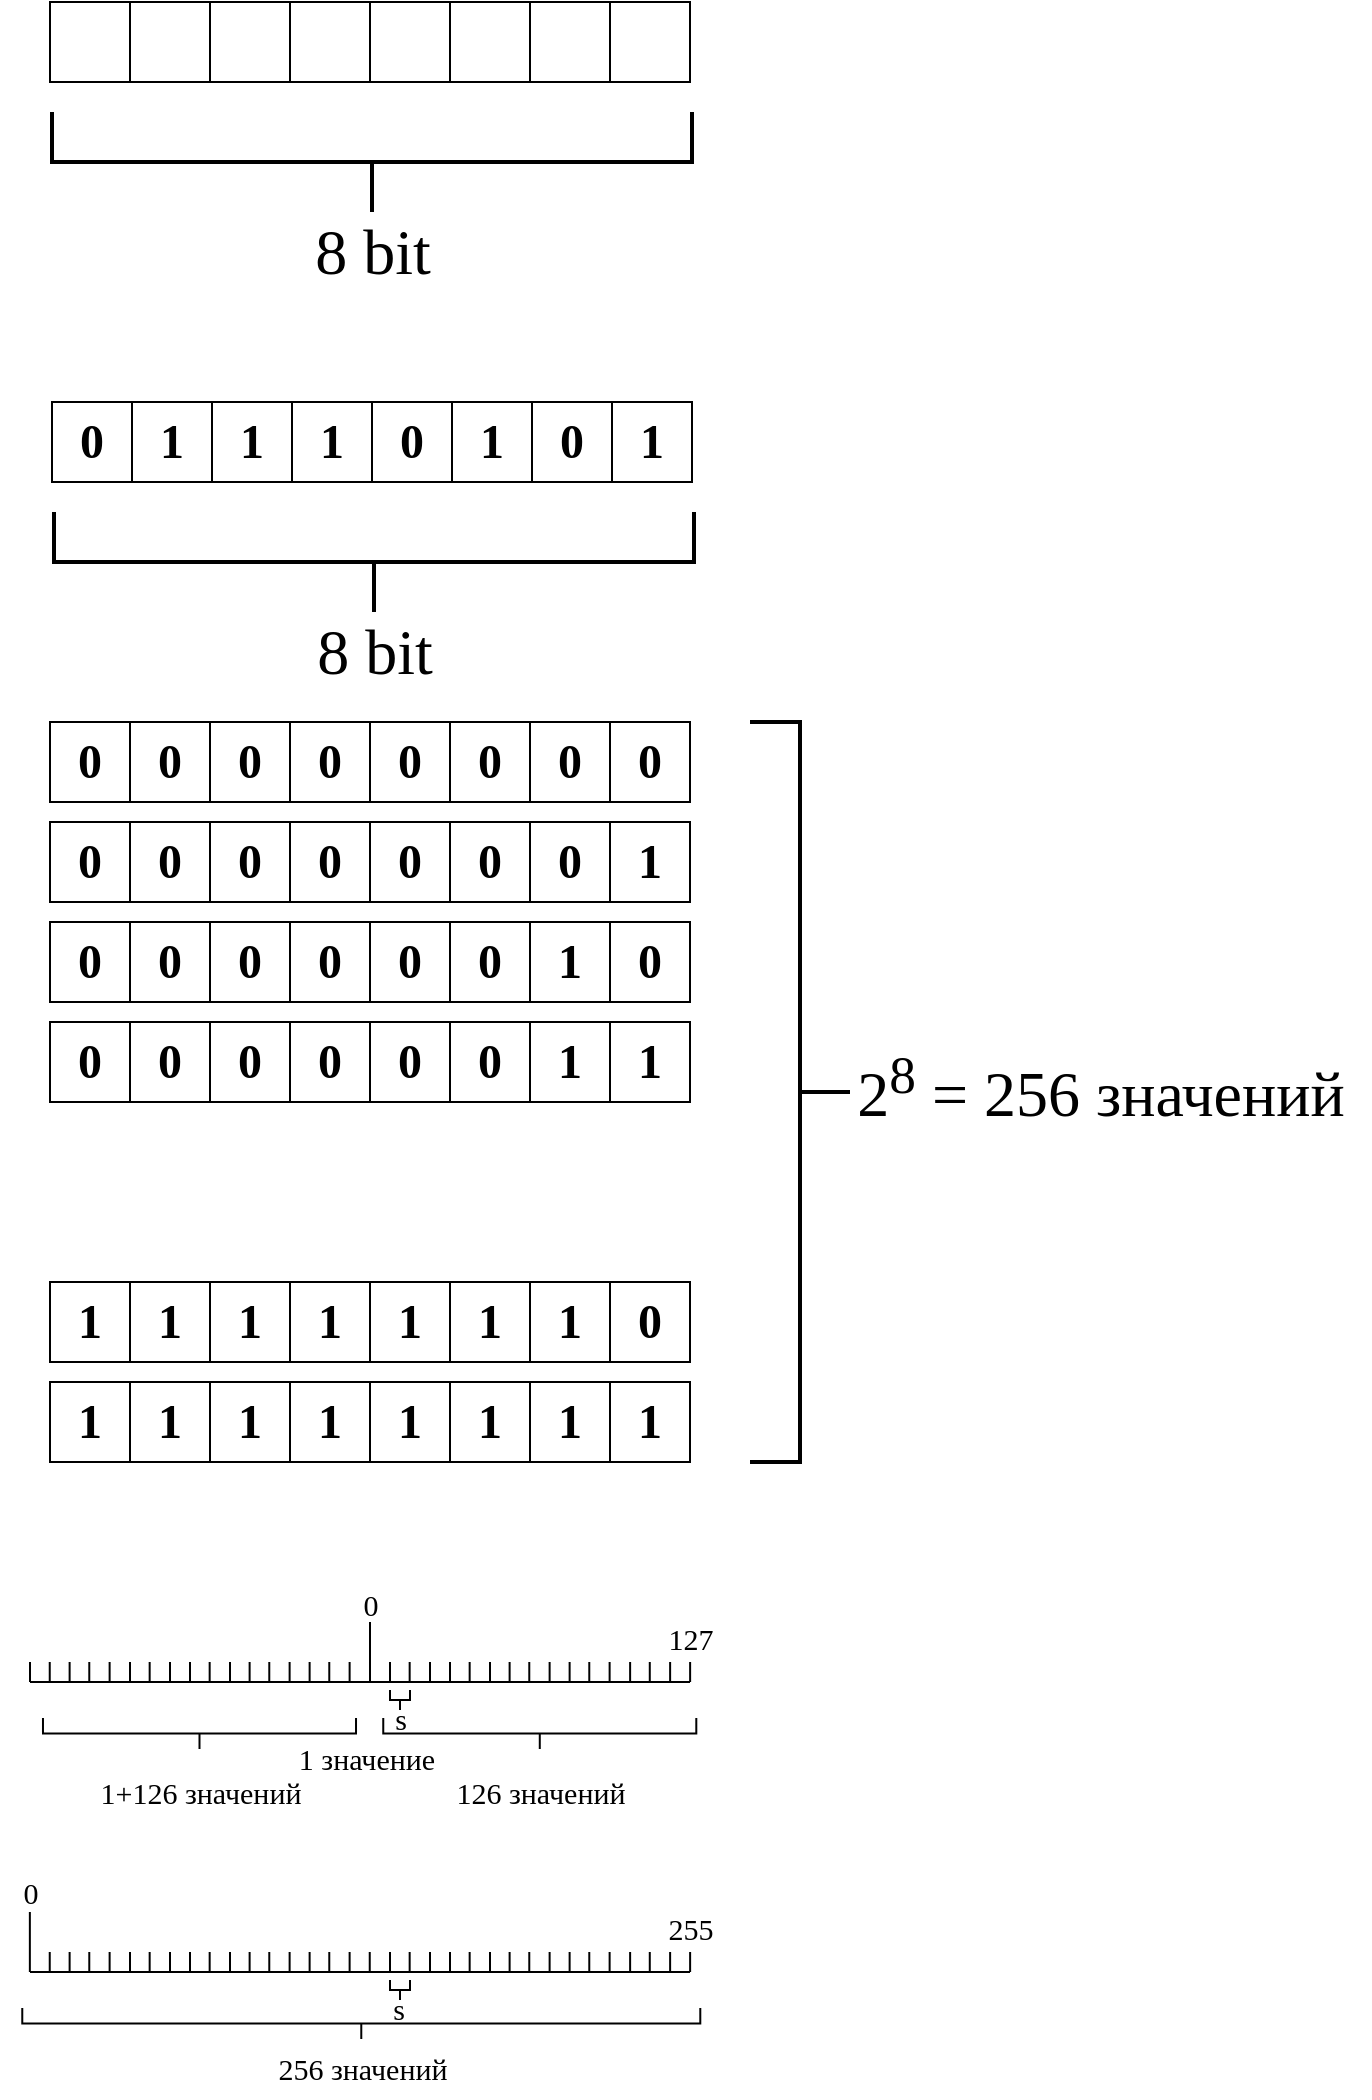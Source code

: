 <mxfile version="21.2.1" type="github">
  <diagram name="Страница 1" id="YU4rT2BQDVCnx75VAOzf">
    <mxGraphModel dx="1050" dy="549" grid="1" gridSize="10" guides="1" tooltips="1" connect="1" arrows="1" fold="1" page="1" pageScale="1" pageWidth="827" pageHeight="1169" math="0" shadow="0">
      <root>
        <mxCell id="0" />
        <mxCell id="1" parent="0" />
        <mxCell id="FS0_7F0JS-OHy-g84_Uk-1" value="" style="whiteSpace=wrap;html=1;aspect=fixed;" parent="1" vertex="1">
          <mxGeometry x="80" y="80" width="40" height="40" as="geometry" />
        </mxCell>
        <mxCell id="FS0_7F0JS-OHy-g84_Uk-2" value="" style="whiteSpace=wrap;html=1;aspect=fixed;" parent="1" vertex="1">
          <mxGeometry x="120" y="80" width="40" height="40" as="geometry" />
        </mxCell>
        <mxCell id="FS0_7F0JS-OHy-g84_Uk-3" value="" style="whiteSpace=wrap;html=1;aspect=fixed;" parent="1" vertex="1">
          <mxGeometry x="160" y="80" width="40" height="40" as="geometry" />
        </mxCell>
        <mxCell id="FS0_7F0JS-OHy-g84_Uk-4" value="" style="whiteSpace=wrap;html=1;aspect=fixed;" parent="1" vertex="1">
          <mxGeometry x="200" y="80" width="40" height="40" as="geometry" />
        </mxCell>
        <mxCell id="FS0_7F0JS-OHy-g84_Uk-5" value="" style="whiteSpace=wrap;html=1;aspect=fixed;" parent="1" vertex="1">
          <mxGeometry x="240" y="80" width="40" height="40" as="geometry" />
        </mxCell>
        <mxCell id="FS0_7F0JS-OHy-g84_Uk-6" value="" style="whiteSpace=wrap;html=1;aspect=fixed;" parent="1" vertex="1">
          <mxGeometry x="280" y="80" width="40" height="40" as="geometry" />
        </mxCell>
        <mxCell id="FS0_7F0JS-OHy-g84_Uk-7" value="" style="whiteSpace=wrap;html=1;aspect=fixed;" parent="1" vertex="1">
          <mxGeometry x="320" y="80" width="40" height="40" as="geometry" />
        </mxCell>
        <mxCell id="FS0_7F0JS-OHy-g84_Uk-8" value="" style="whiteSpace=wrap;html=1;aspect=fixed;" parent="1" vertex="1">
          <mxGeometry x="360" y="80" width="40" height="40" as="geometry" />
        </mxCell>
        <mxCell id="FS0_7F0JS-OHy-g84_Uk-9" value="" style="strokeWidth=2;html=1;shape=mxgraph.flowchart.annotation_2;align=left;labelPosition=right;pointerEvents=1;rotation=-90;" parent="1" vertex="1">
          <mxGeometry x="216" width="50" height="320" as="geometry" />
        </mxCell>
        <mxCell id="FS0_7F0JS-OHy-g84_Uk-10" value="&lt;font style=&quot;font-size: 32px;&quot; data-font-src=&quot;https://fonts.googleapis.com/css?family=Open+Saus&quot; face=&quot;Open Saus&quot;&gt;8 bit&lt;/font&gt;" style="text;html=1;align=center;verticalAlign=middle;resizable=0;points=[];autosize=1;strokeColor=none;fillColor=none;" parent="1" vertex="1">
          <mxGeometry x="201" y="180" width="80" height="50" as="geometry" />
        </mxCell>
        <mxCell id="FS0_7F0JS-OHy-g84_Uk-11" value="0" style="whiteSpace=wrap;html=1;aspect=fixed;fontFamily=Open Saus;fontSource=https%3A%2F%2Ffonts.googleapis.com%2Fcss%3Ffamily%3DOpen%2BSaus;fontSize=24;fontStyle=1" parent="1" vertex="1">
          <mxGeometry x="81" y="280" width="40" height="40" as="geometry" />
        </mxCell>
        <mxCell id="FS0_7F0JS-OHy-g84_Uk-12" value="1" style="whiteSpace=wrap;html=1;aspect=fixed;fontFamily=Open Saus;fontSource=https%3A%2F%2Ffonts.googleapis.com%2Fcss%3Ffamily%3DOpen%2BSaus;fontSize=24;fontStyle=1" parent="1" vertex="1">
          <mxGeometry x="121" y="280" width="40" height="40" as="geometry" />
        </mxCell>
        <mxCell id="FS0_7F0JS-OHy-g84_Uk-13" value="1" style="whiteSpace=wrap;html=1;aspect=fixed;fontFamily=Open Saus;fontSource=https%3A%2F%2Ffonts.googleapis.com%2Fcss%3Ffamily%3DOpen%2BSaus;fontSize=24;fontStyle=1" parent="1" vertex="1">
          <mxGeometry x="161" y="280" width="40" height="40" as="geometry" />
        </mxCell>
        <mxCell id="FS0_7F0JS-OHy-g84_Uk-14" value="1" style="whiteSpace=wrap;html=1;aspect=fixed;fontFamily=Open Saus;fontSource=https%3A%2F%2Ffonts.googleapis.com%2Fcss%3Ffamily%3DOpen%2BSaus;fontSize=24;fontStyle=1" parent="1" vertex="1">
          <mxGeometry x="201" y="280" width="40" height="40" as="geometry" />
        </mxCell>
        <mxCell id="FS0_7F0JS-OHy-g84_Uk-15" value="0" style="whiteSpace=wrap;html=1;aspect=fixed;fontFamily=Open Saus;fontSource=https%3A%2F%2Ffonts.googleapis.com%2Fcss%3Ffamily%3DOpen%2BSaus;fontSize=24;fontStyle=1" parent="1" vertex="1">
          <mxGeometry x="241" y="280" width="40" height="40" as="geometry" />
        </mxCell>
        <mxCell id="FS0_7F0JS-OHy-g84_Uk-16" value="1" style="whiteSpace=wrap;html=1;aspect=fixed;fontFamily=Open Saus;fontSource=https%3A%2F%2Ffonts.googleapis.com%2Fcss%3Ffamily%3DOpen%2BSaus;fontSize=24;fontStyle=1" parent="1" vertex="1">
          <mxGeometry x="281" y="280" width="40" height="40" as="geometry" />
        </mxCell>
        <mxCell id="FS0_7F0JS-OHy-g84_Uk-17" value="0" style="whiteSpace=wrap;html=1;aspect=fixed;fontFamily=Open Saus;fontSource=https%3A%2F%2Ffonts.googleapis.com%2Fcss%3Ffamily%3DOpen%2BSaus;fontSize=24;fontStyle=1" parent="1" vertex="1">
          <mxGeometry x="321" y="280" width="40" height="40" as="geometry" />
        </mxCell>
        <mxCell id="FS0_7F0JS-OHy-g84_Uk-18" value="1" style="whiteSpace=wrap;html=1;aspect=fixed;fontFamily=Open Saus;fontSource=https%3A%2F%2Ffonts.googleapis.com%2Fcss%3Ffamily%3DOpen%2BSaus;fontSize=24;fontStyle=1" parent="1" vertex="1">
          <mxGeometry x="361" y="280" width="40" height="40" as="geometry" />
        </mxCell>
        <mxCell id="FS0_7F0JS-OHy-g84_Uk-19" value="" style="strokeWidth=2;html=1;shape=mxgraph.flowchart.annotation_2;align=left;labelPosition=right;pointerEvents=1;rotation=-90;" parent="1" vertex="1">
          <mxGeometry x="217" y="200" width="50" height="320" as="geometry" />
        </mxCell>
        <mxCell id="FS0_7F0JS-OHy-g84_Uk-20" value="&lt;font style=&quot;font-size: 32px;&quot; data-font-src=&quot;https://fonts.googleapis.com/css?family=Open+Saus&quot; face=&quot;Open Saus&quot;&gt;8 bit&lt;/font&gt;" style="text;html=1;align=center;verticalAlign=middle;resizable=0;points=[];autosize=1;strokeColor=none;fillColor=none;" parent="1" vertex="1">
          <mxGeometry x="202" y="380" width="80" height="50" as="geometry" />
        </mxCell>
        <mxCell id="FS0_7F0JS-OHy-g84_Uk-21" value="0" style="whiteSpace=wrap;html=1;aspect=fixed;fontFamily=Open Saus;fontSource=https%3A%2F%2Ffonts.googleapis.com%2Fcss%3Ffamily%3DOpen%2BSaus;fontSize=24;fontStyle=1" parent="1" vertex="1">
          <mxGeometry x="80" y="440" width="40" height="40" as="geometry" />
        </mxCell>
        <mxCell id="FS0_7F0JS-OHy-g84_Uk-22" value="0" style="whiteSpace=wrap;html=1;aspect=fixed;fontFamily=Open Saus;fontSource=https%3A%2F%2Ffonts.googleapis.com%2Fcss%3Ffamily%3DOpen%2BSaus;fontSize=24;fontStyle=1" parent="1" vertex="1">
          <mxGeometry x="120" y="440" width="40" height="40" as="geometry" />
        </mxCell>
        <mxCell id="FS0_7F0JS-OHy-g84_Uk-23" value="0" style="whiteSpace=wrap;html=1;aspect=fixed;fontFamily=Open Saus;fontSource=https%3A%2F%2Ffonts.googleapis.com%2Fcss%3Ffamily%3DOpen%2BSaus;fontSize=24;fontStyle=1" parent="1" vertex="1">
          <mxGeometry x="160" y="440" width="40" height="40" as="geometry" />
        </mxCell>
        <mxCell id="FS0_7F0JS-OHy-g84_Uk-24" value="0" style="whiteSpace=wrap;html=1;aspect=fixed;fontFamily=Open Saus;fontSource=https%3A%2F%2Ffonts.googleapis.com%2Fcss%3Ffamily%3DOpen%2BSaus;fontSize=24;fontStyle=1" parent="1" vertex="1">
          <mxGeometry x="200" y="440" width="40" height="40" as="geometry" />
        </mxCell>
        <mxCell id="FS0_7F0JS-OHy-g84_Uk-25" value="0" style="whiteSpace=wrap;html=1;aspect=fixed;fontFamily=Open Saus;fontSource=https%3A%2F%2Ffonts.googleapis.com%2Fcss%3Ffamily%3DOpen%2BSaus;fontSize=24;fontStyle=1" parent="1" vertex="1">
          <mxGeometry x="240" y="440" width="40" height="40" as="geometry" />
        </mxCell>
        <mxCell id="FS0_7F0JS-OHy-g84_Uk-26" value="0" style="whiteSpace=wrap;html=1;aspect=fixed;fontFamily=Open Saus;fontSource=https%3A%2F%2Ffonts.googleapis.com%2Fcss%3Ffamily%3DOpen%2BSaus;fontSize=24;fontStyle=1" parent="1" vertex="1">
          <mxGeometry x="280" y="440" width="40" height="40" as="geometry" />
        </mxCell>
        <mxCell id="FS0_7F0JS-OHy-g84_Uk-27" value="0" style="whiteSpace=wrap;html=1;aspect=fixed;fontFamily=Open Saus;fontSource=https%3A%2F%2Ffonts.googleapis.com%2Fcss%3Ffamily%3DOpen%2BSaus;fontSize=24;fontStyle=1" parent="1" vertex="1">
          <mxGeometry x="320" y="440" width="40" height="40" as="geometry" />
        </mxCell>
        <mxCell id="FS0_7F0JS-OHy-g84_Uk-28" value="0" style="whiteSpace=wrap;html=1;aspect=fixed;fontFamily=Open Saus;fontSource=https%3A%2F%2Ffonts.googleapis.com%2Fcss%3Ffamily%3DOpen%2BSaus;fontSize=24;fontStyle=1" parent="1" vertex="1">
          <mxGeometry x="360" y="440" width="40" height="40" as="geometry" />
        </mxCell>
        <mxCell id="FS0_7F0JS-OHy-g84_Uk-29" value="0" style="whiteSpace=wrap;html=1;aspect=fixed;fontFamily=Open Saus;fontSource=https%3A%2F%2Ffonts.googleapis.com%2Fcss%3Ffamily%3DOpen%2BSaus;fontSize=24;fontStyle=1" parent="1" vertex="1">
          <mxGeometry x="80" y="490" width="40" height="40" as="geometry" />
        </mxCell>
        <mxCell id="FS0_7F0JS-OHy-g84_Uk-30" value="0" style="whiteSpace=wrap;html=1;aspect=fixed;fontFamily=Open Saus;fontSource=https%3A%2F%2Ffonts.googleapis.com%2Fcss%3Ffamily%3DOpen%2BSaus;fontSize=24;fontStyle=1" parent="1" vertex="1">
          <mxGeometry x="120" y="490" width="40" height="40" as="geometry" />
        </mxCell>
        <mxCell id="FS0_7F0JS-OHy-g84_Uk-31" value="0" style="whiteSpace=wrap;html=1;aspect=fixed;fontFamily=Open Saus;fontSource=https%3A%2F%2Ffonts.googleapis.com%2Fcss%3Ffamily%3DOpen%2BSaus;fontSize=24;fontStyle=1" parent="1" vertex="1">
          <mxGeometry x="160" y="490" width="40" height="40" as="geometry" />
        </mxCell>
        <mxCell id="FS0_7F0JS-OHy-g84_Uk-32" value="0" style="whiteSpace=wrap;html=1;aspect=fixed;fontFamily=Open Saus;fontSource=https%3A%2F%2Ffonts.googleapis.com%2Fcss%3Ffamily%3DOpen%2BSaus;fontSize=24;fontStyle=1" parent="1" vertex="1">
          <mxGeometry x="200" y="490" width="40" height="40" as="geometry" />
        </mxCell>
        <mxCell id="FS0_7F0JS-OHy-g84_Uk-33" value="0" style="whiteSpace=wrap;html=1;aspect=fixed;fontFamily=Open Saus;fontSource=https%3A%2F%2Ffonts.googleapis.com%2Fcss%3Ffamily%3DOpen%2BSaus;fontSize=24;fontStyle=1" parent="1" vertex="1">
          <mxGeometry x="240" y="490" width="40" height="40" as="geometry" />
        </mxCell>
        <mxCell id="FS0_7F0JS-OHy-g84_Uk-34" value="0" style="whiteSpace=wrap;html=1;aspect=fixed;fontFamily=Open Saus;fontSource=https%3A%2F%2Ffonts.googleapis.com%2Fcss%3Ffamily%3DOpen%2BSaus;fontSize=24;fontStyle=1" parent="1" vertex="1">
          <mxGeometry x="280" y="490" width="40" height="40" as="geometry" />
        </mxCell>
        <mxCell id="FS0_7F0JS-OHy-g84_Uk-35" value="0" style="whiteSpace=wrap;html=1;aspect=fixed;fontFamily=Open Saus;fontSource=https%3A%2F%2Ffonts.googleapis.com%2Fcss%3Ffamily%3DOpen%2BSaus;fontSize=24;fontStyle=1" parent="1" vertex="1">
          <mxGeometry x="320" y="490" width="40" height="40" as="geometry" />
        </mxCell>
        <mxCell id="FS0_7F0JS-OHy-g84_Uk-36" value="1" style="whiteSpace=wrap;html=1;aspect=fixed;fontFamily=Open Saus;fontSource=https%3A%2F%2Ffonts.googleapis.com%2Fcss%3Ffamily%3DOpen%2BSaus;fontSize=24;fontStyle=1" parent="1" vertex="1">
          <mxGeometry x="360" y="490" width="40" height="40" as="geometry" />
        </mxCell>
        <mxCell id="FS0_7F0JS-OHy-g84_Uk-37" value="0" style="whiteSpace=wrap;html=1;aspect=fixed;fontFamily=Open Saus;fontSource=https%3A%2F%2Ffonts.googleapis.com%2Fcss%3Ffamily%3DOpen%2BSaus;fontSize=24;fontStyle=1" parent="1" vertex="1">
          <mxGeometry x="80" y="540" width="40" height="40" as="geometry" />
        </mxCell>
        <mxCell id="FS0_7F0JS-OHy-g84_Uk-38" value="0" style="whiteSpace=wrap;html=1;aspect=fixed;fontFamily=Open Saus;fontSource=https%3A%2F%2Ffonts.googleapis.com%2Fcss%3Ffamily%3DOpen%2BSaus;fontSize=24;fontStyle=1" parent="1" vertex="1">
          <mxGeometry x="120" y="540" width="40" height="40" as="geometry" />
        </mxCell>
        <mxCell id="FS0_7F0JS-OHy-g84_Uk-39" value="0" style="whiteSpace=wrap;html=1;aspect=fixed;fontFamily=Open Saus;fontSource=https%3A%2F%2Ffonts.googleapis.com%2Fcss%3Ffamily%3DOpen%2BSaus;fontSize=24;fontStyle=1" parent="1" vertex="1">
          <mxGeometry x="160" y="540" width="40" height="40" as="geometry" />
        </mxCell>
        <mxCell id="FS0_7F0JS-OHy-g84_Uk-40" value="0" style="whiteSpace=wrap;html=1;aspect=fixed;fontFamily=Open Saus;fontSource=https%3A%2F%2Ffonts.googleapis.com%2Fcss%3Ffamily%3DOpen%2BSaus;fontSize=24;fontStyle=1" parent="1" vertex="1">
          <mxGeometry x="200" y="540" width="40" height="40" as="geometry" />
        </mxCell>
        <mxCell id="FS0_7F0JS-OHy-g84_Uk-41" value="0" style="whiteSpace=wrap;html=1;aspect=fixed;fontFamily=Open Saus;fontSource=https%3A%2F%2Ffonts.googleapis.com%2Fcss%3Ffamily%3DOpen%2BSaus;fontSize=24;fontStyle=1" parent="1" vertex="1">
          <mxGeometry x="240" y="540" width="40" height="40" as="geometry" />
        </mxCell>
        <mxCell id="FS0_7F0JS-OHy-g84_Uk-42" value="0" style="whiteSpace=wrap;html=1;aspect=fixed;fontFamily=Open Saus;fontSource=https%3A%2F%2Ffonts.googleapis.com%2Fcss%3Ffamily%3DOpen%2BSaus;fontSize=24;fontStyle=1" parent="1" vertex="1">
          <mxGeometry x="280" y="540" width="40" height="40" as="geometry" />
        </mxCell>
        <mxCell id="FS0_7F0JS-OHy-g84_Uk-43" value="1" style="whiteSpace=wrap;html=1;aspect=fixed;fontFamily=Open Saus;fontSource=https%3A%2F%2Ffonts.googleapis.com%2Fcss%3Ffamily%3DOpen%2BSaus;fontSize=24;fontStyle=1" parent="1" vertex="1">
          <mxGeometry x="320" y="540" width="40" height="40" as="geometry" />
        </mxCell>
        <mxCell id="FS0_7F0JS-OHy-g84_Uk-44" value="0" style="whiteSpace=wrap;html=1;aspect=fixed;fontFamily=Open Saus;fontSource=https%3A%2F%2Ffonts.googleapis.com%2Fcss%3Ffamily%3DOpen%2BSaus;fontSize=24;fontStyle=1" parent="1" vertex="1">
          <mxGeometry x="360" y="540" width="40" height="40" as="geometry" />
        </mxCell>
        <mxCell id="FS0_7F0JS-OHy-g84_Uk-45" value="0" style="whiteSpace=wrap;html=1;aspect=fixed;fontFamily=Open Saus;fontSource=https%3A%2F%2Ffonts.googleapis.com%2Fcss%3Ffamily%3DOpen%2BSaus;fontSize=24;fontStyle=1" parent="1" vertex="1">
          <mxGeometry x="80" y="590" width="40" height="40" as="geometry" />
        </mxCell>
        <mxCell id="FS0_7F0JS-OHy-g84_Uk-46" value="0" style="whiteSpace=wrap;html=1;aspect=fixed;fontFamily=Open Saus;fontSource=https%3A%2F%2Ffonts.googleapis.com%2Fcss%3Ffamily%3DOpen%2BSaus;fontSize=24;fontStyle=1" parent="1" vertex="1">
          <mxGeometry x="120" y="590" width="40" height="40" as="geometry" />
        </mxCell>
        <mxCell id="FS0_7F0JS-OHy-g84_Uk-47" value="0" style="whiteSpace=wrap;html=1;aspect=fixed;fontFamily=Open Saus;fontSource=https%3A%2F%2Ffonts.googleapis.com%2Fcss%3Ffamily%3DOpen%2BSaus;fontSize=24;fontStyle=1" parent="1" vertex="1">
          <mxGeometry x="160" y="590" width="40" height="40" as="geometry" />
        </mxCell>
        <mxCell id="FS0_7F0JS-OHy-g84_Uk-48" value="0" style="whiteSpace=wrap;html=1;aspect=fixed;fontFamily=Open Saus;fontSource=https%3A%2F%2Ffonts.googleapis.com%2Fcss%3Ffamily%3DOpen%2BSaus;fontSize=24;fontStyle=1" parent="1" vertex="1">
          <mxGeometry x="200" y="590" width="40" height="40" as="geometry" />
        </mxCell>
        <mxCell id="FS0_7F0JS-OHy-g84_Uk-49" value="0" style="whiteSpace=wrap;html=1;aspect=fixed;fontFamily=Open Saus;fontSource=https%3A%2F%2Ffonts.googleapis.com%2Fcss%3Ffamily%3DOpen%2BSaus;fontSize=24;fontStyle=1" parent="1" vertex="1">
          <mxGeometry x="240" y="590" width="40" height="40" as="geometry" />
        </mxCell>
        <mxCell id="FS0_7F0JS-OHy-g84_Uk-50" value="0" style="whiteSpace=wrap;html=1;aspect=fixed;fontFamily=Open Saus;fontSource=https%3A%2F%2Ffonts.googleapis.com%2Fcss%3Ffamily%3DOpen%2BSaus;fontSize=24;fontStyle=1" parent="1" vertex="1">
          <mxGeometry x="280" y="590" width="40" height="40" as="geometry" />
        </mxCell>
        <mxCell id="FS0_7F0JS-OHy-g84_Uk-51" value="1" style="whiteSpace=wrap;html=1;aspect=fixed;fontFamily=Open Saus;fontSource=https%3A%2F%2Ffonts.googleapis.com%2Fcss%3Ffamily%3DOpen%2BSaus;fontSize=24;fontStyle=1" parent="1" vertex="1">
          <mxGeometry x="320" y="590" width="40" height="40" as="geometry" />
        </mxCell>
        <mxCell id="FS0_7F0JS-OHy-g84_Uk-52" value="1" style="whiteSpace=wrap;html=1;aspect=fixed;fontFamily=Open Saus;fontSource=https%3A%2F%2Ffonts.googleapis.com%2Fcss%3Ffamily%3DOpen%2BSaus;fontSize=24;fontStyle=1" parent="1" vertex="1">
          <mxGeometry x="360" y="590" width="40" height="40" as="geometry" />
        </mxCell>
        <mxCell id="FS0_7F0JS-OHy-g84_Uk-53" value="1" style="whiteSpace=wrap;html=1;aspect=fixed;fontFamily=Open Saus;fontSource=https%3A%2F%2Ffonts.googleapis.com%2Fcss%3Ffamily%3DOpen%2BSaus;fontSize=24;fontStyle=1" parent="1" vertex="1">
          <mxGeometry x="80" y="720" width="40" height="40" as="geometry" />
        </mxCell>
        <mxCell id="FS0_7F0JS-OHy-g84_Uk-54" value="1" style="whiteSpace=wrap;html=1;aspect=fixed;fontFamily=Open Saus;fontSource=https%3A%2F%2Ffonts.googleapis.com%2Fcss%3Ffamily%3DOpen%2BSaus;fontSize=24;fontStyle=1" parent="1" vertex="1">
          <mxGeometry x="120" y="720" width="40" height="40" as="geometry" />
        </mxCell>
        <mxCell id="FS0_7F0JS-OHy-g84_Uk-55" value="1" style="whiteSpace=wrap;html=1;aspect=fixed;fontFamily=Open Saus;fontSource=https%3A%2F%2Ffonts.googleapis.com%2Fcss%3Ffamily%3DOpen%2BSaus;fontSize=24;fontStyle=1" parent="1" vertex="1">
          <mxGeometry x="160" y="720" width="40" height="40" as="geometry" />
        </mxCell>
        <mxCell id="FS0_7F0JS-OHy-g84_Uk-56" value="1" style="whiteSpace=wrap;html=1;aspect=fixed;fontFamily=Open Saus;fontSource=https%3A%2F%2Ffonts.googleapis.com%2Fcss%3Ffamily%3DOpen%2BSaus;fontSize=24;fontStyle=1" parent="1" vertex="1">
          <mxGeometry x="200" y="720" width="40" height="40" as="geometry" />
        </mxCell>
        <mxCell id="FS0_7F0JS-OHy-g84_Uk-57" value="1" style="whiteSpace=wrap;html=1;aspect=fixed;fontFamily=Open Saus;fontSource=https%3A%2F%2Ffonts.googleapis.com%2Fcss%3Ffamily%3DOpen%2BSaus;fontSize=24;fontStyle=1" parent="1" vertex="1">
          <mxGeometry x="240" y="720" width="40" height="40" as="geometry" />
        </mxCell>
        <mxCell id="FS0_7F0JS-OHy-g84_Uk-58" value="1" style="whiteSpace=wrap;html=1;aspect=fixed;fontFamily=Open Saus;fontSource=https%3A%2F%2Ffonts.googleapis.com%2Fcss%3Ffamily%3DOpen%2BSaus;fontSize=24;fontStyle=1" parent="1" vertex="1">
          <mxGeometry x="280" y="720" width="40" height="40" as="geometry" />
        </mxCell>
        <mxCell id="FS0_7F0JS-OHy-g84_Uk-59" value="1" style="whiteSpace=wrap;html=1;aspect=fixed;fontFamily=Open Saus;fontSource=https%3A%2F%2Ffonts.googleapis.com%2Fcss%3Ffamily%3DOpen%2BSaus;fontSize=24;fontStyle=1" parent="1" vertex="1">
          <mxGeometry x="320" y="720" width="40" height="40" as="geometry" />
        </mxCell>
        <mxCell id="FS0_7F0JS-OHy-g84_Uk-60" value="0" style="whiteSpace=wrap;html=1;aspect=fixed;fontFamily=Open Saus;fontSource=https%3A%2F%2Ffonts.googleapis.com%2Fcss%3Ffamily%3DOpen%2BSaus;fontSize=24;fontStyle=1" parent="1" vertex="1">
          <mxGeometry x="360" y="720" width="40" height="40" as="geometry" />
        </mxCell>
        <mxCell id="FS0_7F0JS-OHy-g84_Uk-61" value="1" style="whiteSpace=wrap;html=1;aspect=fixed;fontFamily=Open Saus;fontSource=https%3A%2F%2Ffonts.googleapis.com%2Fcss%3Ffamily%3DOpen%2BSaus;fontSize=24;fontStyle=1" parent="1" vertex="1">
          <mxGeometry x="80" y="770" width="40" height="40" as="geometry" />
        </mxCell>
        <mxCell id="FS0_7F0JS-OHy-g84_Uk-62" value="1" style="whiteSpace=wrap;html=1;aspect=fixed;fontFamily=Open Saus;fontSource=https%3A%2F%2Ffonts.googleapis.com%2Fcss%3Ffamily%3DOpen%2BSaus;fontSize=24;fontStyle=1" parent="1" vertex="1">
          <mxGeometry x="120" y="770" width="40" height="40" as="geometry" />
        </mxCell>
        <mxCell id="FS0_7F0JS-OHy-g84_Uk-63" value="1" style="whiteSpace=wrap;html=1;aspect=fixed;fontFamily=Open Saus;fontSource=https%3A%2F%2Ffonts.googleapis.com%2Fcss%3Ffamily%3DOpen%2BSaus;fontSize=24;fontStyle=1" parent="1" vertex="1">
          <mxGeometry x="160" y="770" width="40" height="40" as="geometry" />
        </mxCell>
        <mxCell id="FS0_7F0JS-OHy-g84_Uk-64" value="1" style="whiteSpace=wrap;html=1;aspect=fixed;fontFamily=Open Saus;fontSource=https%3A%2F%2Ffonts.googleapis.com%2Fcss%3Ffamily%3DOpen%2BSaus;fontSize=24;fontStyle=1" parent="1" vertex="1">
          <mxGeometry x="200" y="770" width="40" height="40" as="geometry" />
        </mxCell>
        <mxCell id="FS0_7F0JS-OHy-g84_Uk-65" value="1" style="whiteSpace=wrap;html=1;aspect=fixed;fontFamily=Open Saus;fontSource=https%3A%2F%2Ffonts.googleapis.com%2Fcss%3Ffamily%3DOpen%2BSaus;fontSize=24;fontStyle=1" parent="1" vertex="1">
          <mxGeometry x="240" y="770" width="40" height="40" as="geometry" />
        </mxCell>
        <mxCell id="FS0_7F0JS-OHy-g84_Uk-66" value="1" style="whiteSpace=wrap;html=1;aspect=fixed;fontFamily=Open Saus;fontSource=https%3A%2F%2Ffonts.googleapis.com%2Fcss%3Ffamily%3DOpen%2BSaus;fontSize=24;fontStyle=1" parent="1" vertex="1">
          <mxGeometry x="280" y="770" width="40" height="40" as="geometry" />
        </mxCell>
        <mxCell id="FS0_7F0JS-OHy-g84_Uk-67" value="1" style="whiteSpace=wrap;html=1;aspect=fixed;fontFamily=Open Saus;fontSource=https%3A%2F%2Ffonts.googleapis.com%2Fcss%3Ffamily%3DOpen%2BSaus;fontSize=24;fontStyle=1" parent="1" vertex="1">
          <mxGeometry x="320" y="770" width="40" height="40" as="geometry" />
        </mxCell>
        <mxCell id="FS0_7F0JS-OHy-g84_Uk-68" value="1" style="whiteSpace=wrap;html=1;aspect=fixed;fontFamily=Open Saus;fontSource=https%3A%2F%2Ffonts.googleapis.com%2Fcss%3Ffamily%3DOpen%2BSaus;fontSize=24;fontStyle=1" parent="1" vertex="1">
          <mxGeometry x="360" y="770" width="40" height="40" as="geometry" />
        </mxCell>
        <mxCell id="FS0_7F0JS-OHy-g84_Uk-69" value="" style="strokeWidth=2;html=1;shape=mxgraph.flowchart.annotation_2;align=left;labelPosition=right;pointerEvents=1;rotation=-180;" parent="1" vertex="1">
          <mxGeometry x="430" y="440" width="50" height="370" as="geometry" />
        </mxCell>
        <mxCell id="FS0_7F0JS-OHy-g84_Uk-70" value="&lt;font style=&quot;font-size: 32px;&quot; data-font-src=&quot;https://fonts.googleapis.com/css?family=Open+Saus&quot; face=&quot;Open Saus&quot;&gt;2&lt;sup&gt;8&lt;/sup&gt;&amp;nbsp;= 256 значений&lt;sup&gt;&lt;br&gt;&lt;/sup&gt;&lt;/font&gt;" style="text;html=1;align=center;verticalAlign=middle;resizable=0;points=[];autosize=1;strokeColor=none;fillColor=none;" parent="1" vertex="1">
          <mxGeometry x="470" y="592" width="270" height="60" as="geometry" />
        </mxCell>
        <mxCell id="FS0_7F0JS-OHy-g84_Uk-71" value="" style="endArrow=none;html=1;rounded=0;" parent="1" edge="1">
          <mxGeometry width="50" height="50" relative="1" as="geometry">
            <mxPoint x="70" y="920" as="sourcePoint" />
            <mxPoint x="400" y="920" as="targetPoint" />
          </mxGeometry>
        </mxCell>
        <mxCell id="FS0_7F0JS-OHy-g84_Uk-72" value="" style="endArrow=none;html=1;rounded=0;" parent="1" edge="1">
          <mxGeometry width="50" height="50" relative="1" as="geometry">
            <mxPoint x="240" y="920" as="sourcePoint" />
            <mxPoint x="240" y="890" as="targetPoint" />
          </mxGeometry>
        </mxCell>
        <mxCell id="FS0_7F0JS-OHy-g84_Uk-73" value="" style="endArrow=none;html=1;rounded=0;" parent="1" edge="1">
          <mxGeometry width="50" height="50" relative="1" as="geometry">
            <mxPoint x="250" y="920" as="sourcePoint" />
            <mxPoint x="250" y="910" as="targetPoint" />
          </mxGeometry>
        </mxCell>
        <mxCell id="FS0_7F0JS-OHy-g84_Uk-74" value="" style="endArrow=none;html=1;rounded=0;" parent="1" edge="1">
          <mxGeometry width="50" height="50" relative="1" as="geometry">
            <mxPoint x="259.83" y="920" as="sourcePoint" />
            <mxPoint x="259.83" y="910" as="targetPoint" />
          </mxGeometry>
        </mxCell>
        <mxCell id="FS0_7F0JS-OHy-g84_Uk-75" value="" style="endArrow=none;html=1;rounded=0;" parent="1" edge="1">
          <mxGeometry width="50" height="50" relative="1" as="geometry">
            <mxPoint x="79.87" y="920" as="sourcePoint" />
            <mxPoint x="79.87" y="910" as="targetPoint" />
          </mxGeometry>
        </mxCell>
        <mxCell id="FS0_7F0JS-OHy-g84_Uk-76" value="" style="endArrow=none;html=1;rounded=0;" parent="1" edge="1">
          <mxGeometry width="50" height="50" relative="1" as="geometry">
            <mxPoint x="270" y="920" as="sourcePoint" />
            <mxPoint x="270" y="910" as="targetPoint" />
          </mxGeometry>
        </mxCell>
        <mxCell id="FS0_7F0JS-OHy-g84_Uk-77" value="" style="endArrow=none;html=1;rounded=0;" parent="1" edge="1">
          <mxGeometry width="50" height="50" relative="1" as="geometry">
            <mxPoint x="280" y="920" as="sourcePoint" />
            <mxPoint x="280" y="910" as="targetPoint" />
          </mxGeometry>
        </mxCell>
        <mxCell id="FS0_7F0JS-OHy-g84_Uk-78" value="" style="endArrow=none;html=1;rounded=0;" parent="1" edge="1">
          <mxGeometry width="50" height="50" relative="1" as="geometry">
            <mxPoint x="289.83" y="920" as="sourcePoint" />
            <mxPoint x="289.83" y="910" as="targetPoint" />
          </mxGeometry>
        </mxCell>
        <mxCell id="FS0_7F0JS-OHy-g84_Uk-79" value="" style="endArrow=none;html=1;rounded=0;" parent="1" edge="1">
          <mxGeometry width="50" height="50" relative="1" as="geometry">
            <mxPoint x="300" y="920" as="sourcePoint" />
            <mxPoint x="300" y="910" as="targetPoint" />
          </mxGeometry>
        </mxCell>
        <mxCell id="FS0_7F0JS-OHy-g84_Uk-80" value="" style="endArrow=none;html=1;rounded=0;" parent="1" edge="1">
          <mxGeometry width="50" height="50" relative="1" as="geometry">
            <mxPoint x="309.81" y="920" as="sourcePoint" />
            <mxPoint x="309.81" y="910" as="targetPoint" />
          </mxGeometry>
        </mxCell>
        <mxCell id="FS0_7F0JS-OHy-g84_Uk-81" value="" style="endArrow=none;html=1;rounded=0;" parent="1" edge="1">
          <mxGeometry width="50" height="50" relative="1" as="geometry">
            <mxPoint x="319.64" y="920" as="sourcePoint" />
            <mxPoint x="319.64" y="910" as="targetPoint" />
          </mxGeometry>
        </mxCell>
        <mxCell id="FS0_7F0JS-OHy-g84_Uk-82" value="" style="endArrow=none;html=1;rounded=0;" parent="1" edge="1">
          <mxGeometry width="50" height="50" relative="1" as="geometry">
            <mxPoint x="329.81" y="920" as="sourcePoint" />
            <mxPoint x="329.81" y="910" as="targetPoint" />
          </mxGeometry>
        </mxCell>
        <mxCell id="FS0_7F0JS-OHy-g84_Uk-83" value="" style="endArrow=none;html=1;rounded=0;" parent="1" edge="1">
          <mxGeometry width="50" height="50" relative="1" as="geometry">
            <mxPoint x="339.81" y="920" as="sourcePoint" />
            <mxPoint x="339.81" y="910" as="targetPoint" />
          </mxGeometry>
        </mxCell>
        <mxCell id="FS0_7F0JS-OHy-g84_Uk-84" value="" style="endArrow=none;html=1;rounded=0;" parent="1" edge="1">
          <mxGeometry width="50" height="50" relative="1" as="geometry">
            <mxPoint x="349.64" y="920" as="sourcePoint" />
            <mxPoint x="349.64" y="910" as="targetPoint" />
          </mxGeometry>
        </mxCell>
        <mxCell id="FS0_7F0JS-OHy-g84_Uk-85" value="" style="endArrow=none;html=1;rounded=0;" parent="1" edge="1">
          <mxGeometry width="50" height="50" relative="1" as="geometry">
            <mxPoint x="359.81" y="920" as="sourcePoint" />
            <mxPoint x="359.81" y="910" as="targetPoint" />
          </mxGeometry>
        </mxCell>
        <mxCell id="FS0_7F0JS-OHy-g84_Uk-86" value="" style="endArrow=none;html=1;rounded=0;" parent="1" edge="1">
          <mxGeometry width="50" height="50" relative="1" as="geometry">
            <mxPoint x="370.06" y="920" as="sourcePoint" />
            <mxPoint x="370.06" y="910" as="targetPoint" />
          </mxGeometry>
        </mxCell>
        <mxCell id="FS0_7F0JS-OHy-g84_Uk-87" value="" style="endArrow=none;html=1;rounded=0;" parent="1" edge="1">
          <mxGeometry width="50" height="50" relative="1" as="geometry">
            <mxPoint x="379.89" y="920" as="sourcePoint" />
            <mxPoint x="379.89" y="910" as="targetPoint" />
          </mxGeometry>
        </mxCell>
        <mxCell id="FS0_7F0JS-OHy-g84_Uk-88" value="" style="endArrow=none;html=1;rounded=0;" parent="1" edge="1">
          <mxGeometry width="50" height="50" relative="1" as="geometry">
            <mxPoint x="390.06" y="920" as="sourcePoint" />
            <mxPoint x="390.06" y="910" as="targetPoint" />
          </mxGeometry>
        </mxCell>
        <mxCell id="FS0_7F0JS-OHy-g84_Uk-89" value="" style="endArrow=none;html=1;rounded=0;" parent="1" edge="1">
          <mxGeometry width="50" height="50" relative="1" as="geometry">
            <mxPoint x="400.06" y="920" as="sourcePoint" />
            <mxPoint x="400.06" y="910" as="targetPoint" />
          </mxGeometry>
        </mxCell>
        <mxCell id="FS0_7F0JS-OHy-g84_Uk-90" value="" style="endArrow=none;html=1;rounded=0;" parent="1" edge="1">
          <mxGeometry width="50" height="50" relative="1" as="geometry">
            <mxPoint x="120" y="920" as="sourcePoint" />
            <mxPoint x="120" y="910" as="targetPoint" />
          </mxGeometry>
        </mxCell>
        <mxCell id="FS0_7F0JS-OHy-g84_Uk-91" value="" style="endArrow=none;html=1;rounded=0;" parent="1" edge="1">
          <mxGeometry width="50" height="50" relative="1" as="geometry">
            <mxPoint x="129.83" y="920" as="sourcePoint" />
            <mxPoint x="129.83" y="910" as="targetPoint" />
          </mxGeometry>
        </mxCell>
        <mxCell id="FS0_7F0JS-OHy-g84_Uk-92" value="" style="endArrow=none;html=1;rounded=0;" parent="1" edge="1">
          <mxGeometry width="50" height="50" relative="1" as="geometry">
            <mxPoint x="140" y="920" as="sourcePoint" />
            <mxPoint x="140" y="910" as="targetPoint" />
          </mxGeometry>
        </mxCell>
        <mxCell id="FS0_7F0JS-OHy-g84_Uk-93" value="" style="endArrow=none;html=1;rounded=0;" parent="1" edge="1">
          <mxGeometry width="50" height="50" relative="1" as="geometry">
            <mxPoint x="150" y="920" as="sourcePoint" />
            <mxPoint x="150" y="910" as="targetPoint" />
          </mxGeometry>
        </mxCell>
        <mxCell id="FS0_7F0JS-OHy-g84_Uk-94" value="" style="endArrow=none;html=1;rounded=0;" parent="1" edge="1">
          <mxGeometry width="50" height="50" relative="1" as="geometry">
            <mxPoint x="159.83" y="920" as="sourcePoint" />
            <mxPoint x="159.83" y="910" as="targetPoint" />
          </mxGeometry>
        </mxCell>
        <mxCell id="FS0_7F0JS-OHy-g84_Uk-95" value="" style="endArrow=none;html=1;rounded=0;" parent="1" edge="1">
          <mxGeometry width="50" height="50" relative="1" as="geometry">
            <mxPoint x="170" y="920" as="sourcePoint" />
            <mxPoint x="170" y="910" as="targetPoint" />
          </mxGeometry>
        </mxCell>
        <mxCell id="FS0_7F0JS-OHy-g84_Uk-96" value="" style="endArrow=none;html=1;rounded=0;" parent="1" edge="1">
          <mxGeometry width="50" height="50" relative="1" as="geometry">
            <mxPoint x="179.81" y="920" as="sourcePoint" />
            <mxPoint x="179.81" y="910" as="targetPoint" />
          </mxGeometry>
        </mxCell>
        <mxCell id="FS0_7F0JS-OHy-g84_Uk-97" value="" style="endArrow=none;html=1;rounded=0;" parent="1" edge="1">
          <mxGeometry width="50" height="50" relative="1" as="geometry">
            <mxPoint x="189.64" y="920" as="sourcePoint" />
            <mxPoint x="189.64" y="910" as="targetPoint" />
          </mxGeometry>
        </mxCell>
        <mxCell id="FS0_7F0JS-OHy-g84_Uk-98" value="" style="endArrow=none;html=1;rounded=0;" parent="1" edge="1">
          <mxGeometry width="50" height="50" relative="1" as="geometry">
            <mxPoint x="199.81" y="920" as="sourcePoint" />
            <mxPoint x="199.81" y="910" as="targetPoint" />
          </mxGeometry>
        </mxCell>
        <mxCell id="FS0_7F0JS-OHy-g84_Uk-99" value="" style="endArrow=none;html=1;rounded=0;" parent="1" edge="1">
          <mxGeometry width="50" height="50" relative="1" as="geometry">
            <mxPoint x="209.81" y="920" as="sourcePoint" />
            <mxPoint x="209.81" y="910" as="targetPoint" />
          </mxGeometry>
        </mxCell>
        <mxCell id="FS0_7F0JS-OHy-g84_Uk-100" value="" style="endArrow=none;html=1;rounded=0;" parent="1" edge="1">
          <mxGeometry width="50" height="50" relative="1" as="geometry">
            <mxPoint x="219.64" y="920" as="sourcePoint" />
            <mxPoint x="219.64" y="910" as="targetPoint" />
          </mxGeometry>
        </mxCell>
        <mxCell id="FS0_7F0JS-OHy-g84_Uk-101" value="" style="endArrow=none;html=1;rounded=0;" parent="1" edge="1">
          <mxGeometry width="50" height="50" relative="1" as="geometry">
            <mxPoint x="229.81" y="920" as="sourcePoint" />
            <mxPoint x="229.81" y="910" as="targetPoint" />
          </mxGeometry>
        </mxCell>
        <mxCell id="FS0_7F0JS-OHy-g84_Uk-102" value="" style="endArrow=none;html=1;rounded=0;" parent="1" edge="1">
          <mxGeometry width="50" height="50" relative="1" as="geometry">
            <mxPoint x="89.81" y="920" as="sourcePoint" />
            <mxPoint x="89.81" y="910" as="targetPoint" />
          </mxGeometry>
        </mxCell>
        <mxCell id="FS0_7F0JS-OHy-g84_Uk-103" value="" style="endArrow=none;html=1;rounded=0;" parent="1" edge="1">
          <mxGeometry width="50" height="50" relative="1" as="geometry">
            <mxPoint x="99.64" y="920" as="sourcePoint" />
            <mxPoint x="99.64" y="910" as="targetPoint" />
          </mxGeometry>
        </mxCell>
        <mxCell id="FS0_7F0JS-OHy-g84_Uk-104" value="" style="endArrow=none;html=1;rounded=0;" parent="1" edge="1">
          <mxGeometry width="50" height="50" relative="1" as="geometry">
            <mxPoint x="109.81" y="920" as="sourcePoint" />
            <mxPoint x="109.81" y="910" as="targetPoint" />
          </mxGeometry>
        </mxCell>
        <mxCell id="FS0_7F0JS-OHy-g84_Uk-105" value="" style="strokeWidth=1;html=1;shape=mxgraph.flowchart.annotation_2;align=left;labelPosition=right;pointerEvents=1;rotation=-90;spacing=2;" parent="1" vertex="1">
          <mxGeometry x="250" y="924" width="10" height="10" as="geometry" />
        </mxCell>
        <mxCell id="FS0_7F0JS-OHy-g84_Uk-106" value="&lt;font style=&quot;font-size: 15px;&quot; data-font-src=&quot;https://fonts.googleapis.com/css?family=Open+Saus&quot; face=&quot;Open Saus&quot;&gt;0&lt;/font&gt;" style="text;html=1;align=center;verticalAlign=middle;resizable=0;points=[];autosize=1;strokeColor=none;fillColor=none;" parent="1" vertex="1">
          <mxGeometry x="225" y="866" width="30" height="30" as="geometry" />
        </mxCell>
        <mxCell id="FS0_7F0JS-OHy-g84_Uk-107" value="&lt;font style=&quot;font-size: 15px;&quot; data-font-src=&quot;https://fonts.googleapis.com/css?family=Open+Saus&quot; face=&quot;Open Saus&quot;&gt;127&lt;/font&gt;" style="text;html=1;align=center;verticalAlign=middle;resizable=0;points=[];autosize=1;strokeColor=none;fillColor=none;" parent="1" vertex="1">
          <mxGeometry x="375" y="883" width="50" height="30" as="geometry" />
        </mxCell>
        <mxCell id="FS0_7F0JS-OHy-g84_Uk-108" value="" style="strokeWidth=1;html=1;shape=mxgraph.flowchart.annotation_2;align=left;labelPosition=right;pointerEvents=1;rotation=-90;" parent="1" vertex="1">
          <mxGeometry x="317.14" y="867.49" width="15.5" height="156.52" as="geometry" />
        </mxCell>
        <mxCell id="FS0_7F0JS-OHy-g84_Uk-109" value="" style="strokeWidth=1;html=1;shape=mxgraph.flowchart.annotation_2;align=left;labelPosition=right;pointerEvents=1;rotation=-90;" parent="1" vertex="1">
          <mxGeometry x="147" y="867.49" width="15.5" height="156.52" as="geometry" />
        </mxCell>
        <mxCell id="FS0_7F0JS-OHy-g84_Uk-110" value="" style="endArrow=none;html=1;rounded=0;" parent="1" edge="1">
          <mxGeometry width="50" height="50" relative="1" as="geometry">
            <mxPoint x="70" y="920" as="sourcePoint" />
            <mxPoint x="70" y="910" as="targetPoint" />
          </mxGeometry>
        </mxCell>
        <mxCell id="FS0_7F0JS-OHy-g84_Uk-111" value="&lt;font style=&quot;font-size: 15px;&quot; data-font-src=&quot;https://fonts.googleapis.com/css?family=Open+Saus&quot; face=&quot;Open Saus&quot;&gt;126 значений&lt;/font&gt;" style="text;html=1;align=center;verticalAlign=middle;resizable=0;points=[];autosize=1;strokeColor=none;fillColor=none;" parent="1" vertex="1">
          <mxGeometry x="269.89" y="960" width="110" height="30" as="geometry" />
        </mxCell>
        <mxCell id="FS0_7F0JS-OHy-g84_Uk-112" value="&lt;font style=&quot;font-size: 15px;&quot; data-font-src=&quot;https://fonts.googleapis.com/css?family=Open+Saus&quot; face=&quot;Open Saus&quot;&gt;1+126 значений&lt;/font&gt;" style="text;html=1;align=center;verticalAlign=middle;resizable=0;points=[];autosize=1;strokeColor=none;fillColor=none;" parent="1" vertex="1">
          <mxGeometry x="94.75" y="960" width="120" height="30" as="geometry" />
        </mxCell>
        <mxCell id="FS0_7F0JS-OHy-g84_Uk-113" value="&lt;font style=&quot;font-size: 15px;&quot; data-font-src=&quot;https://fonts.googleapis.com/css?family=Open+Saus&quot; face=&quot;Open Saus&quot;&gt;1 значение&lt;/font&gt;" style="text;html=1;align=center;verticalAlign=middle;resizable=0;points=[];autosize=1;strokeColor=none;fillColor=none;" parent="1" vertex="1">
          <mxGeometry x="193" y="943" width="90" height="30" as="geometry" />
        </mxCell>
        <mxCell id="FS0_7F0JS-OHy-g84_Uk-114" value="" style="endArrow=none;html=1;rounded=0;" parent="1" edge="1">
          <mxGeometry width="50" height="50" relative="1" as="geometry">
            <mxPoint x="70" y="1065" as="sourcePoint" />
            <mxPoint x="400" y="1065" as="targetPoint" />
          </mxGeometry>
        </mxCell>
        <mxCell id="FS0_7F0JS-OHy-g84_Uk-115" value="" style="endArrow=none;html=1;rounded=0;" parent="1" edge="1">
          <mxGeometry width="50" height="50" relative="1" as="geometry">
            <mxPoint x="69.93" y="1065" as="sourcePoint" />
            <mxPoint x="69.93" y="1035" as="targetPoint" />
          </mxGeometry>
        </mxCell>
        <mxCell id="FS0_7F0JS-OHy-g84_Uk-116" value="" style="endArrow=none;html=1;rounded=0;" parent="1" edge="1">
          <mxGeometry width="50" height="50" relative="1" as="geometry">
            <mxPoint x="250" y="1065" as="sourcePoint" />
            <mxPoint x="250" y="1055" as="targetPoint" />
          </mxGeometry>
        </mxCell>
        <mxCell id="FS0_7F0JS-OHy-g84_Uk-117" value="" style="endArrow=none;html=1;rounded=0;" parent="1" edge="1">
          <mxGeometry width="50" height="50" relative="1" as="geometry">
            <mxPoint x="259.83" y="1065" as="sourcePoint" />
            <mxPoint x="259.83" y="1055" as="targetPoint" />
          </mxGeometry>
        </mxCell>
        <mxCell id="FS0_7F0JS-OHy-g84_Uk-118" value="" style="endArrow=none;html=1;rounded=0;" parent="1" edge="1">
          <mxGeometry width="50" height="50" relative="1" as="geometry">
            <mxPoint x="79.87" y="1065" as="sourcePoint" />
            <mxPoint x="79.87" y="1055" as="targetPoint" />
          </mxGeometry>
        </mxCell>
        <mxCell id="FS0_7F0JS-OHy-g84_Uk-119" value="" style="endArrow=none;html=1;rounded=0;" parent="1" edge="1">
          <mxGeometry width="50" height="50" relative="1" as="geometry">
            <mxPoint x="270" y="1065" as="sourcePoint" />
            <mxPoint x="270" y="1055" as="targetPoint" />
          </mxGeometry>
        </mxCell>
        <mxCell id="FS0_7F0JS-OHy-g84_Uk-120" value="" style="endArrow=none;html=1;rounded=0;" parent="1" edge="1">
          <mxGeometry width="50" height="50" relative="1" as="geometry">
            <mxPoint x="280" y="1065" as="sourcePoint" />
            <mxPoint x="280" y="1055" as="targetPoint" />
          </mxGeometry>
        </mxCell>
        <mxCell id="FS0_7F0JS-OHy-g84_Uk-121" value="" style="endArrow=none;html=1;rounded=0;" parent="1" edge="1">
          <mxGeometry width="50" height="50" relative="1" as="geometry">
            <mxPoint x="289.83" y="1065" as="sourcePoint" />
            <mxPoint x="289.83" y="1055" as="targetPoint" />
          </mxGeometry>
        </mxCell>
        <mxCell id="FS0_7F0JS-OHy-g84_Uk-122" value="" style="endArrow=none;html=1;rounded=0;" parent="1" edge="1">
          <mxGeometry width="50" height="50" relative="1" as="geometry">
            <mxPoint x="300" y="1065" as="sourcePoint" />
            <mxPoint x="300" y="1055" as="targetPoint" />
          </mxGeometry>
        </mxCell>
        <mxCell id="FS0_7F0JS-OHy-g84_Uk-123" value="" style="endArrow=none;html=1;rounded=0;" parent="1" edge="1">
          <mxGeometry width="50" height="50" relative="1" as="geometry">
            <mxPoint x="309.81" y="1065" as="sourcePoint" />
            <mxPoint x="309.81" y="1055" as="targetPoint" />
          </mxGeometry>
        </mxCell>
        <mxCell id="FS0_7F0JS-OHy-g84_Uk-124" value="" style="endArrow=none;html=1;rounded=0;" parent="1" edge="1">
          <mxGeometry width="50" height="50" relative="1" as="geometry">
            <mxPoint x="319.64" y="1065" as="sourcePoint" />
            <mxPoint x="319.64" y="1055" as="targetPoint" />
          </mxGeometry>
        </mxCell>
        <mxCell id="FS0_7F0JS-OHy-g84_Uk-125" value="" style="endArrow=none;html=1;rounded=0;" parent="1" edge="1">
          <mxGeometry width="50" height="50" relative="1" as="geometry">
            <mxPoint x="329.81" y="1065" as="sourcePoint" />
            <mxPoint x="329.81" y="1055" as="targetPoint" />
          </mxGeometry>
        </mxCell>
        <mxCell id="FS0_7F0JS-OHy-g84_Uk-126" value="" style="endArrow=none;html=1;rounded=0;" parent="1" edge="1">
          <mxGeometry width="50" height="50" relative="1" as="geometry">
            <mxPoint x="339.81" y="1065" as="sourcePoint" />
            <mxPoint x="339.81" y="1055" as="targetPoint" />
          </mxGeometry>
        </mxCell>
        <mxCell id="FS0_7F0JS-OHy-g84_Uk-127" value="" style="endArrow=none;html=1;rounded=0;" parent="1" edge="1">
          <mxGeometry width="50" height="50" relative="1" as="geometry">
            <mxPoint x="349.64" y="1065" as="sourcePoint" />
            <mxPoint x="349.64" y="1055" as="targetPoint" />
          </mxGeometry>
        </mxCell>
        <mxCell id="FS0_7F0JS-OHy-g84_Uk-128" value="" style="endArrow=none;html=1;rounded=0;" parent="1" edge="1">
          <mxGeometry width="50" height="50" relative="1" as="geometry">
            <mxPoint x="359.81" y="1065" as="sourcePoint" />
            <mxPoint x="359.81" y="1055" as="targetPoint" />
          </mxGeometry>
        </mxCell>
        <mxCell id="FS0_7F0JS-OHy-g84_Uk-129" value="" style="endArrow=none;html=1;rounded=0;" parent="1" edge="1">
          <mxGeometry width="50" height="50" relative="1" as="geometry">
            <mxPoint x="370.06" y="1065" as="sourcePoint" />
            <mxPoint x="370.06" y="1055" as="targetPoint" />
          </mxGeometry>
        </mxCell>
        <mxCell id="FS0_7F0JS-OHy-g84_Uk-130" value="" style="endArrow=none;html=1;rounded=0;" parent="1" edge="1">
          <mxGeometry width="50" height="50" relative="1" as="geometry">
            <mxPoint x="379.89" y="1065" as="sourcePoint" />
            <mxPoint x="379.89" y="1055" as="targetPoint" />
          </mxGeometry>
        </mxCell>
        <mxCell id="FS0_7F0JS-OHy-g84_Uk-131" value="" style="endArrow=none;html=1;rounded=0;" parent="1" edge="1">
          <mxGeometry width="50" height="50" relative="1" as="geometry">
            <mxPoint x="390.06" y="1065" as="sourcePoint" />
            <mxPoint x="390.06" y="1055" as="targetPoint" />
          </mxGeometry>
        </mxCell>
        <mxCell id="FS0_7F0JS-OHy-g84_Uk-132" value="" style="endArrow=none;html=1;rounded=0;" parent="1" edge="1">
          <mxGeometry width="50" height="50" relative="1" as="geometry">
            <mxPoint x="400.06" y="1065" as="sourcePoint" />
            <mxPoint x="400.06" y="1055" as="targetPoint" />
          </mxGeometry>
        </mxCell>
        <mxCell id="FS0_7F0JS-OHy-g84_Uk-133" value="" style="endArrow=none;html=1;rounded=0;" parent="1" edge="1">
          <mxGeometry width="50" height="50" relative="1" as="geometry">
            <mxPoint x="120" y="1065" as="sourcePoint" />
            <mxPoint x="120" y="1055" as="targetPoint" />
          </mxGeometry>
        </mxCell>
        <mxCell id="FS0_7F0JS-OHy-g84_Uk-134" value="" style="endArrow=none;html=1;rounded=0;" parent="1" edge="1">
          <mxGeometry width="50" height="50" relative="1" as="geometry">
            <mxPoint x="129.83" y="1065" as="sourcePoint" />
            <mxPoint x="129.83" y="1055" as="targetPoint" />
          </mxGeometry>
        </mxCell>
        <mxCell id="FS0_7F0JS-OHy-g84_Uk-135" value="" style="endArrow=none;html=1;rounded=0;" parent="1" edge="1">
          <mxGeometry width="50" height="50" relative="1" as="geometry">
            <mxPoint x="140" y="1065" as="sourcePoint" />
            <mxPoint x="140" y="1055" as="targetPoint" />
          </mxGeometry>
        </mxCell>
        <mxCell id="FS0_7F0JS-OHy-g84_Uk-136" value="" style="endArrow=none;html=1;rounded=0;" parent="1" edge="1">
          <mxGeometry width="50" height="50" relative="1" as="geometry">
            <mxPoint x="150" y="1065" as="sourcePoint" />
            <mxPoint x="150" y="1055" as="targetPoint" />
          </mxGeometry>
        </mxCell>
        <mxCell id="FS0_7F0JS-OHy-g84_Uk-137" value="" style="endArrow=none;html=1;rounded=0;" parent="1" edge="1">
          <mxGeometry width="50" height="50" relative="1" as="geometry">
            <mxPoint x="159.83" y="1065" as="sourcePoint" />
            <mxPoint x="159.83" y="1055" as="targetPoint" />
          </mxGeometry>
        </mxCell>
        <mxCell id="FS0_7F0JS-OHy-g84_Uk-138" value="" style="endArrow=none;html=1;rounded=0;" parent="1" edge="1">
          <mxGeometry width="50" height="50" relative="1" as="geometry">
            <mxPoint x="170" y="1065" as="sourcePoint" />
            <mxPoint x="170" y="1055" as="targetPoint" />
          </mxGeometry>
        </mxCell>
        <mxCell id="FS0_7F0JS-OHy-g84_Uk-139" value="" style="endArrow=none;html=1;rounded=0;" parent="1" edge="1">
          <mxGeometry width="50" height="50" relative="1" as="geometry">
            <mxPoint x="179.81" y="1065" as="sourcePoint" />
            <mxPoint x="179.81" y="1055" as="targetPoint" />
          </mxGeometry>
        </mxCell>
        <mxCell id="FS0_7F0JS-OHy-g84_Uk-140" value="" style="endArrow=none;html=1;rounded=0;" parent="1" edge="1">
          <mxGeometry width="50" height="50" relative="1" as="geometry">
            <mxPoint x="189.64" y="1065" as="sourcePoint" />
            <mxPoint x="189.64" y="1055" as="targetPoint" />
          </mxGeometry>
        </mxCell>
        <mxCell id="FS0_7F0JS-OHy-g84_Uk-141" value="" style="endArrow=none;html=1;rounded=0;" parent="1" edge="1">
          <mxGeometry width="50" height="50" relative="1" as="geometry">
            <mxPoint x="199.81" y="1065" as="sourcePoint" />
            <mxPoint x="199.81" y="1055" as="targetPoint" />
          </mxGeometry>
        </mxCell>
        <mxCell id="FS0_7F0JS-OHy-g84_Uk-142" value="" style="endArrow=none;html=1;rounded=0;" parent="1" edge="1">
          <mxGeometry width="50" height="50" relative="1" as="geometry">
            <mxPoint x="209.81" y="1065" as="sourcePoint" />
            <mxPoint x="209.81" y="1055" as="targetPoint" />
          </mxGeometry>
        </mxCell>
        <mxCell id="FS0_7F0JS-OHy-g84_Uk-143" value="" style="endArrow=none;html=1;rounded=0;" parent="1" edge="1">
          <mxGeometry width="50" height="50" relative="1" as="geometry">
            <mxPoint x="219.64" y="1065" as="sourcePoint" />
            <mxPoint x="219.64" y="1055" as="targetPoint" />
          </mxGeometry>
        </mxCell>
        <mxCell id="FS0_7F0JS-OHy-g84_Uk-144" value="" style="endArrow=none;html=1;rounded=0;" parent="1" edge="1">
          <mxGeometry width="50" height="50" relative="1" as="geometry">
            <mxPoint x="229.81" y="1065" as="sourcePoint" />
            <mxPoint x="229.81" y="1055" as="targetPoint" />
          </mxGeometry>
        </mxCell>
        <mxCell id="FS0_7F0JS-OHy-g84_Uk-145" value="" style="endArrow=none;html=1;rounded=0;" parent="1" edge="1">
          <mxGeometry width="50" height="50" relative="1" as="geometry">
            <mxPoint x="89.81" y="1065" as="sourcePoint" />
            <mxPoint x="89.81" y="1055" as="targetPoint" />
          </mxGeometry>
        </mxCell>
        <mxCell id="FS0_7F0JS-OHy-g84_Uk-146" value="" style="endArrow=none;html=1;rounded=0;" parent="1" edge="1">
          <mxGeometry width="50" height="50" relative="1" as="geometry">
            <mxPoint x="99.64" y="1065" as="sourcePoint" />
            <mxPoint x="99.64" y="1055" as="targetPoint" />
          </mxGeometry>
        </mxCell>
        <mxCell id="FS0_7F0JS-OHy-g84_Uk-147" value="" style="endArrow=none;html=1;rounded=0;" parent="1" edge="1">
          <mxGeometry width="50" height="50" relative="1" as="geometry">
            <mxPoint x="109.81" y="1065" as="sourcePoint" />
            <mxPoint x="109.81" y="1055" as="targetPoint" />
          </mxGeometry>
        </mxCell>
        <mxCell id="FS0_7F0JS-OHy-g84_Uk-148" value="" style="strokeWidth=1;html=1;shape=mxgraph.flowchart.annotation_2;align=left;labelPosition=right;pointerEvents=1;rotation=-90;spacing=2;" parent="1" vertex="1">
          <mxGeometry x="250" y="1069" width="10" height="10" as="geometry" />
        </mxCell>
        <mxCell id="FS0_7F0JS-OHy-g84_Uk-149" value="&lt;font style=&quot;font-size: 15px;&quot; data-font-src=&quot;https://fonts.googleapis.com/css?family=Open+Saus&quot; face=&quot;Open Saus&quot;&gt;255&lt;/font&gt;" style="text;html=1;align=center;verticalAlign=middle;resizable=0;points=[];autosize=1;strokeColor=none;fillColor=none;" parent="1" vertex="1">
          <mxGeometry x="375" y="1028" width="50" height="30" as="geometry" />
        </mxCell>
        <mxCell id="FS0_7F0JS-OHy-g84_Uk-150" value="" style="strokeWidth=1;html=1;shape=mxgraph.flowchart.annotation_2;align=left;labelPosition=right;pointerEvents=1;rotation=-90;" parent="1" vertex="1">
          <mxGeometry x="227.89" y="921.25" width="15.5" height="339.01" as="geometry" />
        </mxCell>
        <mxCell id="FS0_7F0JS-OHy-g84_Uk-151" value="" style="endArrow=none;html=1;rounded=0;" parent="1" edge="1">
          <mxGeometry width="50" height="50" relative="1" as="geometry">
            <mxPoint x="239.87" y="1065" as="sourcePoint" />
            <mxPoint x="239.87" y="1055" as="targetPoint" />
          </mxGeometry>
        </mxCell>
        <mxCell id="FS0_7F0JS-OHy-g84_Uk-152" value="&lt;font style=&quot;font-size: 15px;&quot; data-font-src=&quot;https://fonts.googleapis.com/css?family=Open+Saus&quot; face=&quot;Open Saus&quot;&gt;256 значений&lt;/font&gt;" style="text;html=1;align=center;verticalAlign=middle;resizable=0;points=[];autosize=1;strokeColor=none;fillColor=none;" parent="1" vertex="1">
          <mxGeometry x="180.64" y="1098" width="110" height="30" as="geometry" />
        </mxCell>
        <mxCell id="FS0_7F0JS-OHy-g84_Uk-153" value="&lt;font face=&quot;Open Saus&quot;&gt;&lt;span style=&quot;font-size: 15px;&quot;&gt;s&lt;/span&gt;&lt;/font&gt;" style="text;html=1;align=center;verticalAlign=middle;resizable=0;points=[];autosize=1;strokeColor=none;fillColor=none;" parent="1" vertex="1">
          <mxGeometry x="240" y="923" width="30" height="30" as="geometry" />
        </mxCell>
        <mxCell id="FS0_7F0JS-OHy-g84_Uk-154" value="&lt;font style=&quot;font-size: 15px;&quot; data-font-src=&quot;https://fonts.googleapis.com/css?family=Open+Saus&quot; face=&quot;Open Saus&quot;&gt;s&lt;/font&gt;" style="text;html=1;align=center;verticalAlign=middle;resizable=0;points=[];autosize=1;strokeColor=none;fillColor=none;" parent="1" vertex="1">
          <mxGeometry x="238.89" y="1068" width="30" height="30" as="geometry" />
        </mxCell>
        <mxCell id="L-1277dzBO63mFWN0VqD-1" value="&lt;font style=&quot;font-size: 15px;&quot; data-font-src=&quot;https://fonts.googleapis.com/css?family=Open+Saus&quot; face=&quot;Open Saus&quot;&gt;0&lt;/font&gt;" style="text;html=1;align=center;verticalAlign=middle;resizable=0;points=[];autosize=1;strokeColor=none;fillColor=none;" vertex="1" parent="1">
          <mxGeometry x="55" y="1010" width="30" height="30" as="geometry" />
        </mxCell>
      </root>
    </mxGraphModel>
  </diagram>
</mxfile>
